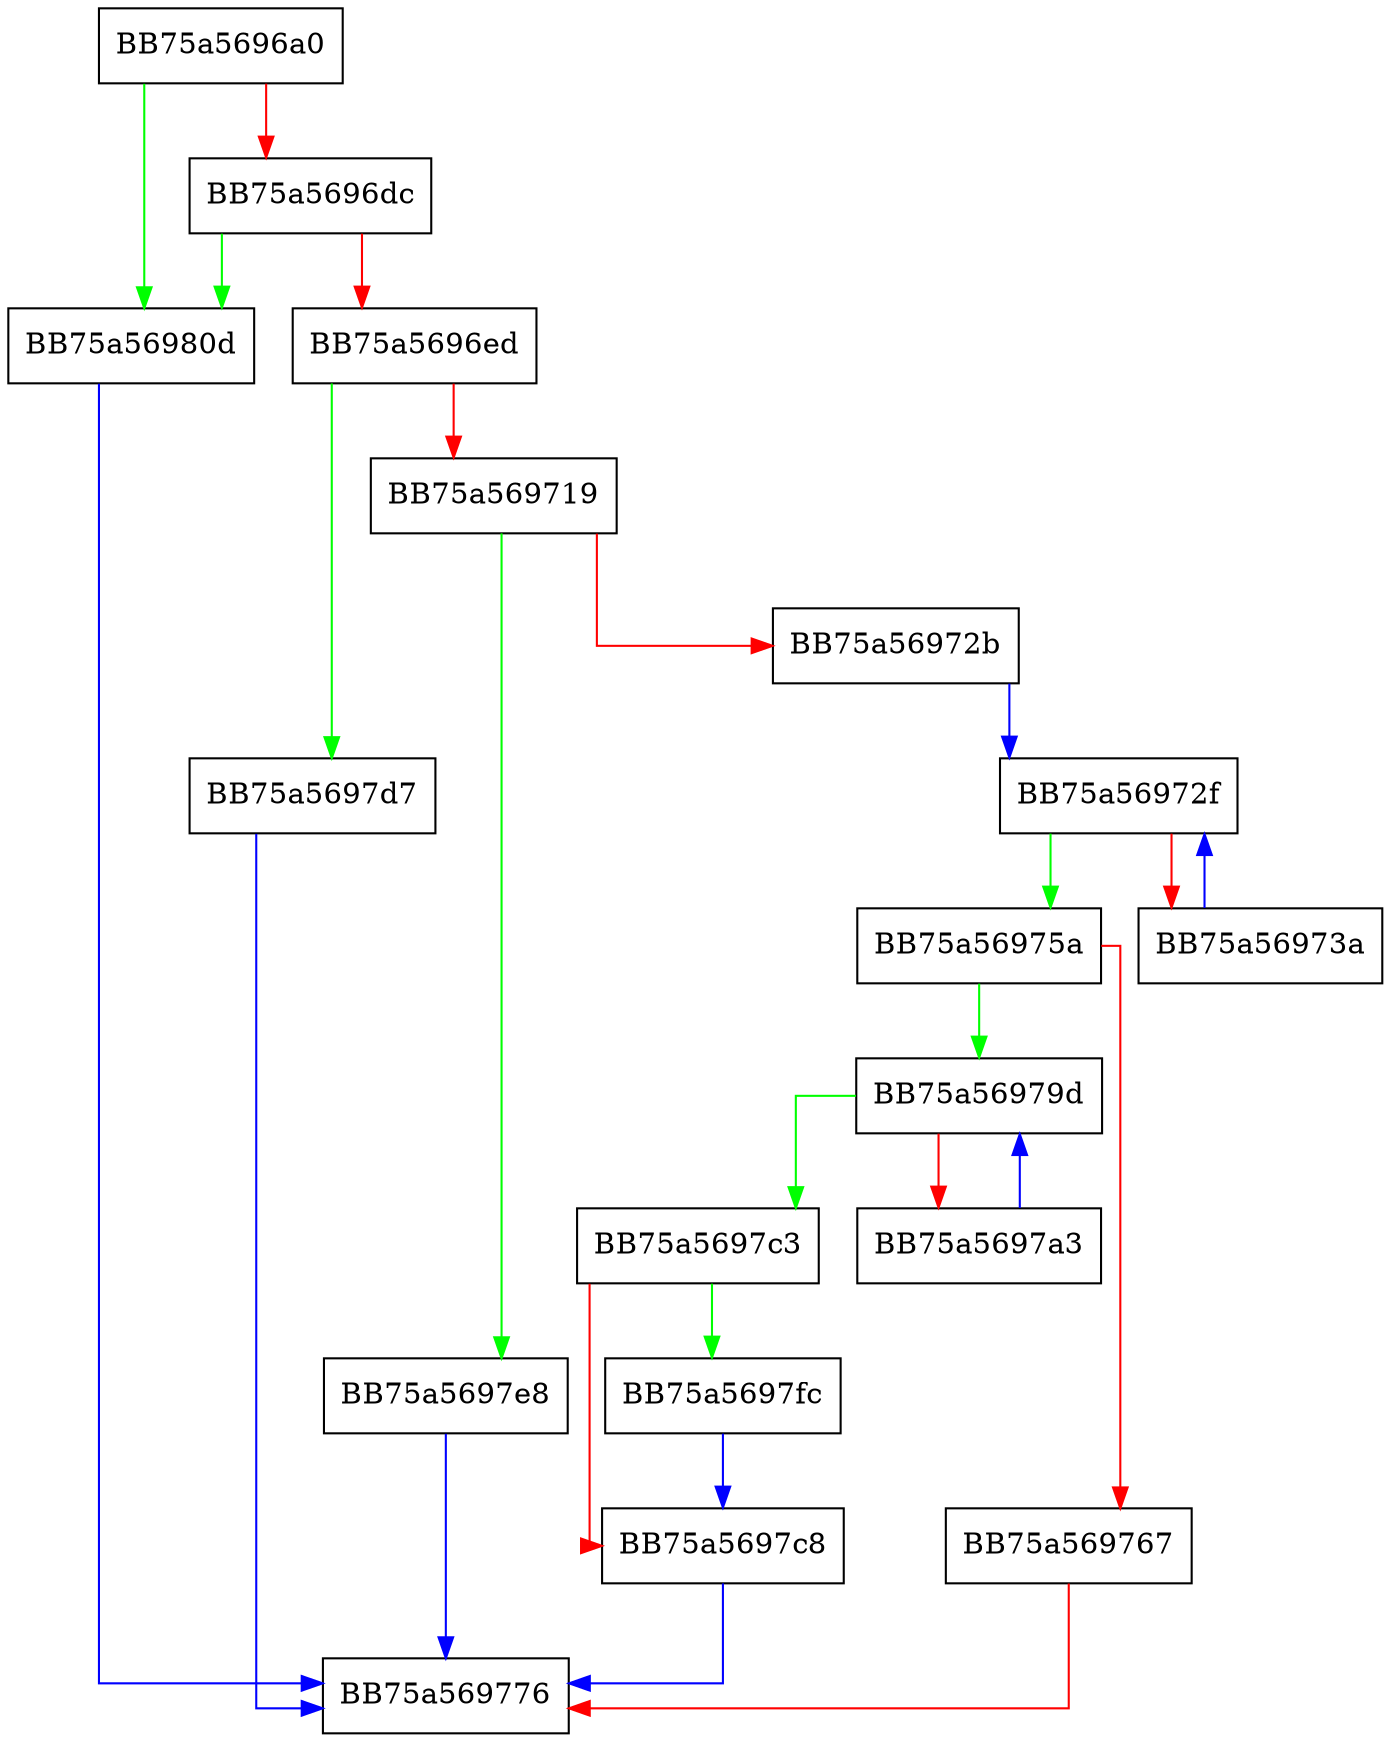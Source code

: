 digraph BMEnvVarReceiver {
  node [shape="box"];
  graph [splines=ortho];
  BB75a5696a0 -> BB75a56980d [color="green"];
  BB75a5696a0 -> BB75a5696dc [color="red"];
  BB75a5696dc -> BB75a56980d [color="green"];
  BB75a5696dc -> BB75a5696ed [color="red"];
  BB75a5696ed -> BB75a5697d7 [color="green"];
  BB75a5696ed -> BB75a569719 [color="red"];
  BB75a569719 -> BB75a5697e8 [color="green"];
  BB75a569719 -> BB75a56972b [color="red"];
  BB75a56972b -> BB75a56972f [color="blue"];
  BB75a56972f -> BB75a56975a [color="green"];
  BB75a56972f -> BB75a56973a [color="red"];
  BB75a56973a -> BB75a56972f [color="blue"];
  BB75a56975a -> BB75a56979d [color="green"];
  BB75a56975a -> BB75a569767 [color="red"];
  BB75a569767 -> BB75a569776 [color="red"];
  BB75a56979d -> BB75a5697c3 [color="green"];
  BB75a56979d -> BB75a5697a3 [color="red"];
  BB75a5697a3 -> BB75a56979d [color="blue"];
  BB75a5697c3 -> BB75a5697fc [color="green"];
  BB75a5697c3 -> BB75a5697c8 [color="red"];
  BB75a5697c8 -> BB75a569776 [color="blue"];
  BB75a5697d7 -> BB75a569776 [color="blue"];
  BB75a5697e8 -> BB75a569776 [color="blue"];
  BB75a5697fc -> BB75a5697c8 [color="blue"];
  BB75a56980d -> BB75a569776 [color="blue"];
}